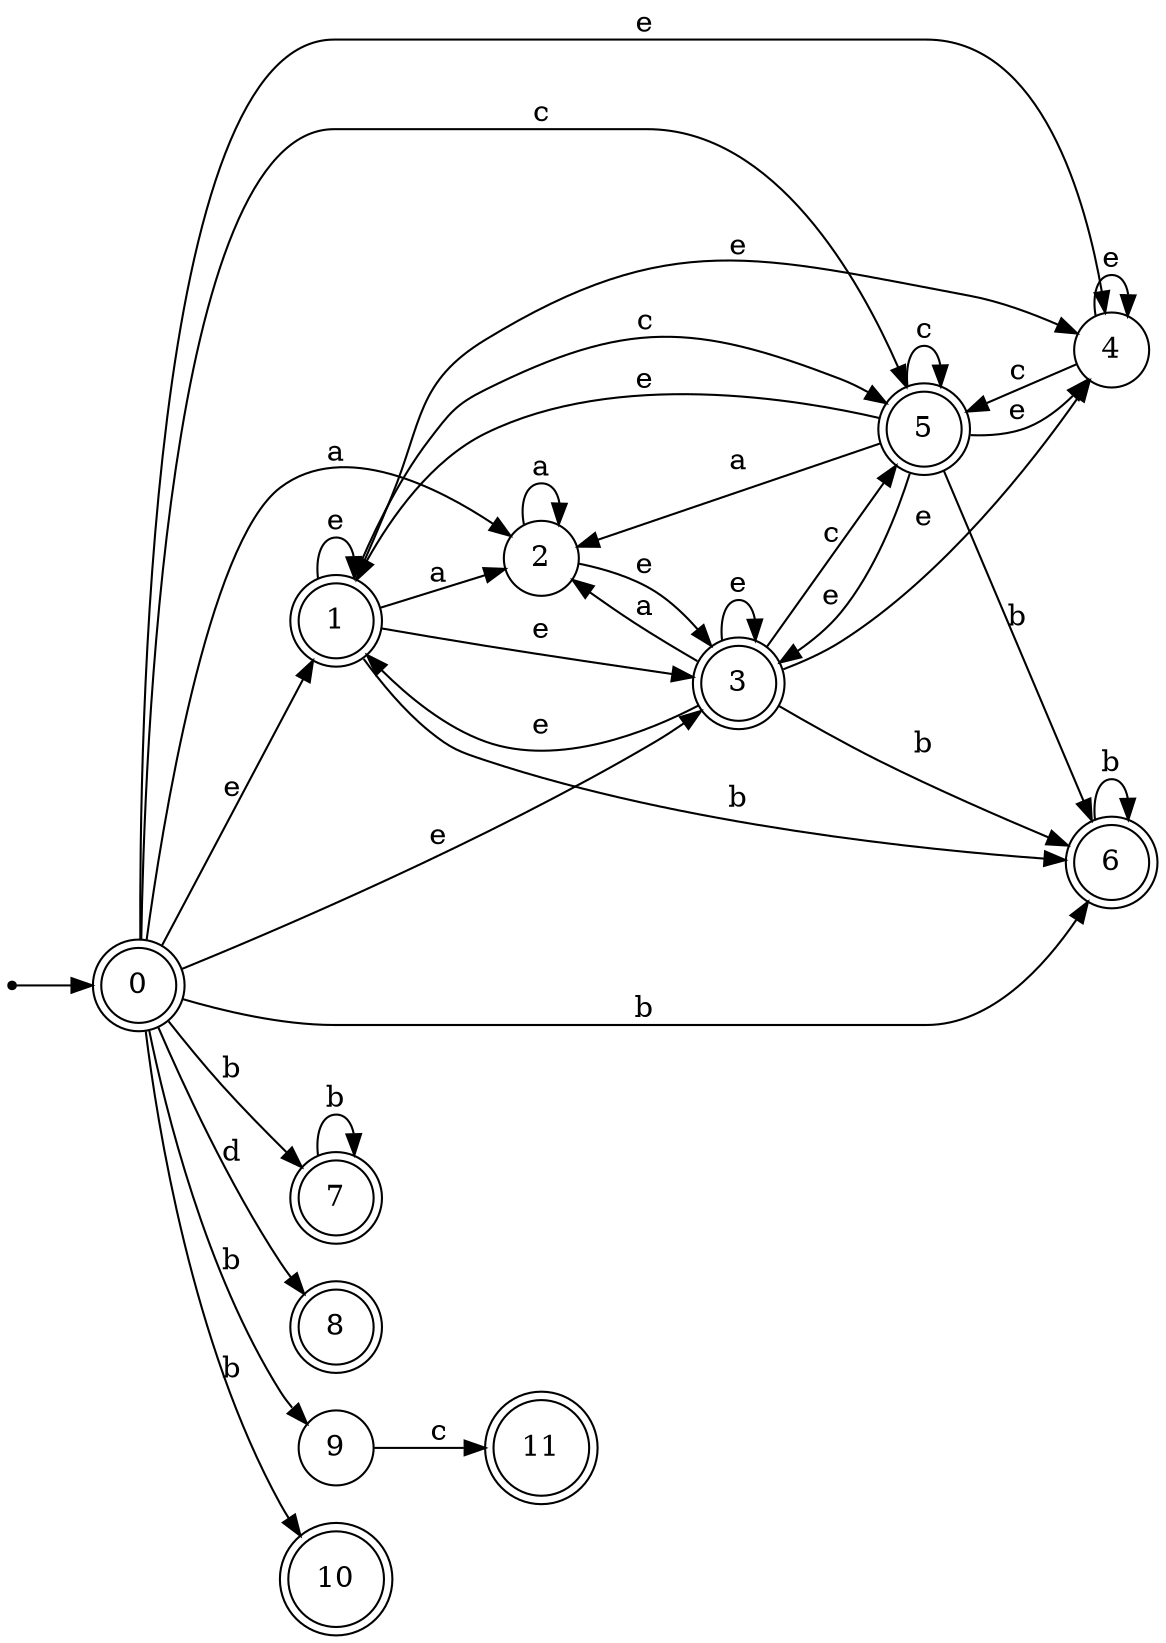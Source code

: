 digraph finite_state_machine {
rankdir=LR;
size="20,20";
node [shape = point]; "dummy0"
node [shape = doublecircle]; "0";"dummy0" -> "0";
node [shape = doublecircle]; "1";node [shape = circle]; "2";
node [shape = doublecircle]; "3";node [shape = circle]; "4";
node [shape = doublecircle]; "5";node [shape = doublecircle]; "6";node [shape = doublecircle]; "7";node [shape = doublecircle]; "8";node [shape = circle]; "9";
node [shape = doublecircle]; "10";node [shape = doublecircle]; "11";"0" -> "1" [label = "e"];
 "0" -> "3" [label = "e"];
 "0" -> "4" [label = "e"];
 "0" -> "2" [label = "a"];
 "0" -> "5" [label = "c"];
 "0" -> "9" [label = "b"];
 "0" -> "10" [label = "b"];
 "0" -> "6" [label = "b"];
 "0" -> "7" [label = "b"];
 "0" -> "8" [label = "d"];
 "9" -> "11" [label = "c"];
 "7" -> "7" [label = "b"];
 "6" -> "6" [label = "b"];
 "5" -> "5" [label = "c"];
 "5" -> "1" [label = "e"];
 "5" -> "3" [label = "e"];
 "5" -> "4" [label = "e"];
 "5" -> "2" [label = "a"];
 "5" -> "6" [label = "b"];
 "4" -> "4" [label = "e"];
 "4" -> "5" [label = "c"];
 "3" -> "1" [label = "e"];
 "3" -> "3" [label = "e"];
 "3" -> "4" [label = "e"];
 "3" -> "2" [label = "a"];
 "3" -> "5" [label = "c"];
 "3" -> "6" [label = "b"];
 "2" -> "2" [label = "a"];
 "2" -> "3" [label = "e"];
 "1" -> "1" [label = "e"];
 "1" -> "3" [label = "e"];
 "1" -> "4" [label = "e"];
 "1" -> "2" [label = "a"];
 "1" -> "5" [label = "c"];
 "1" -> "6" [label = "b"];
 }
